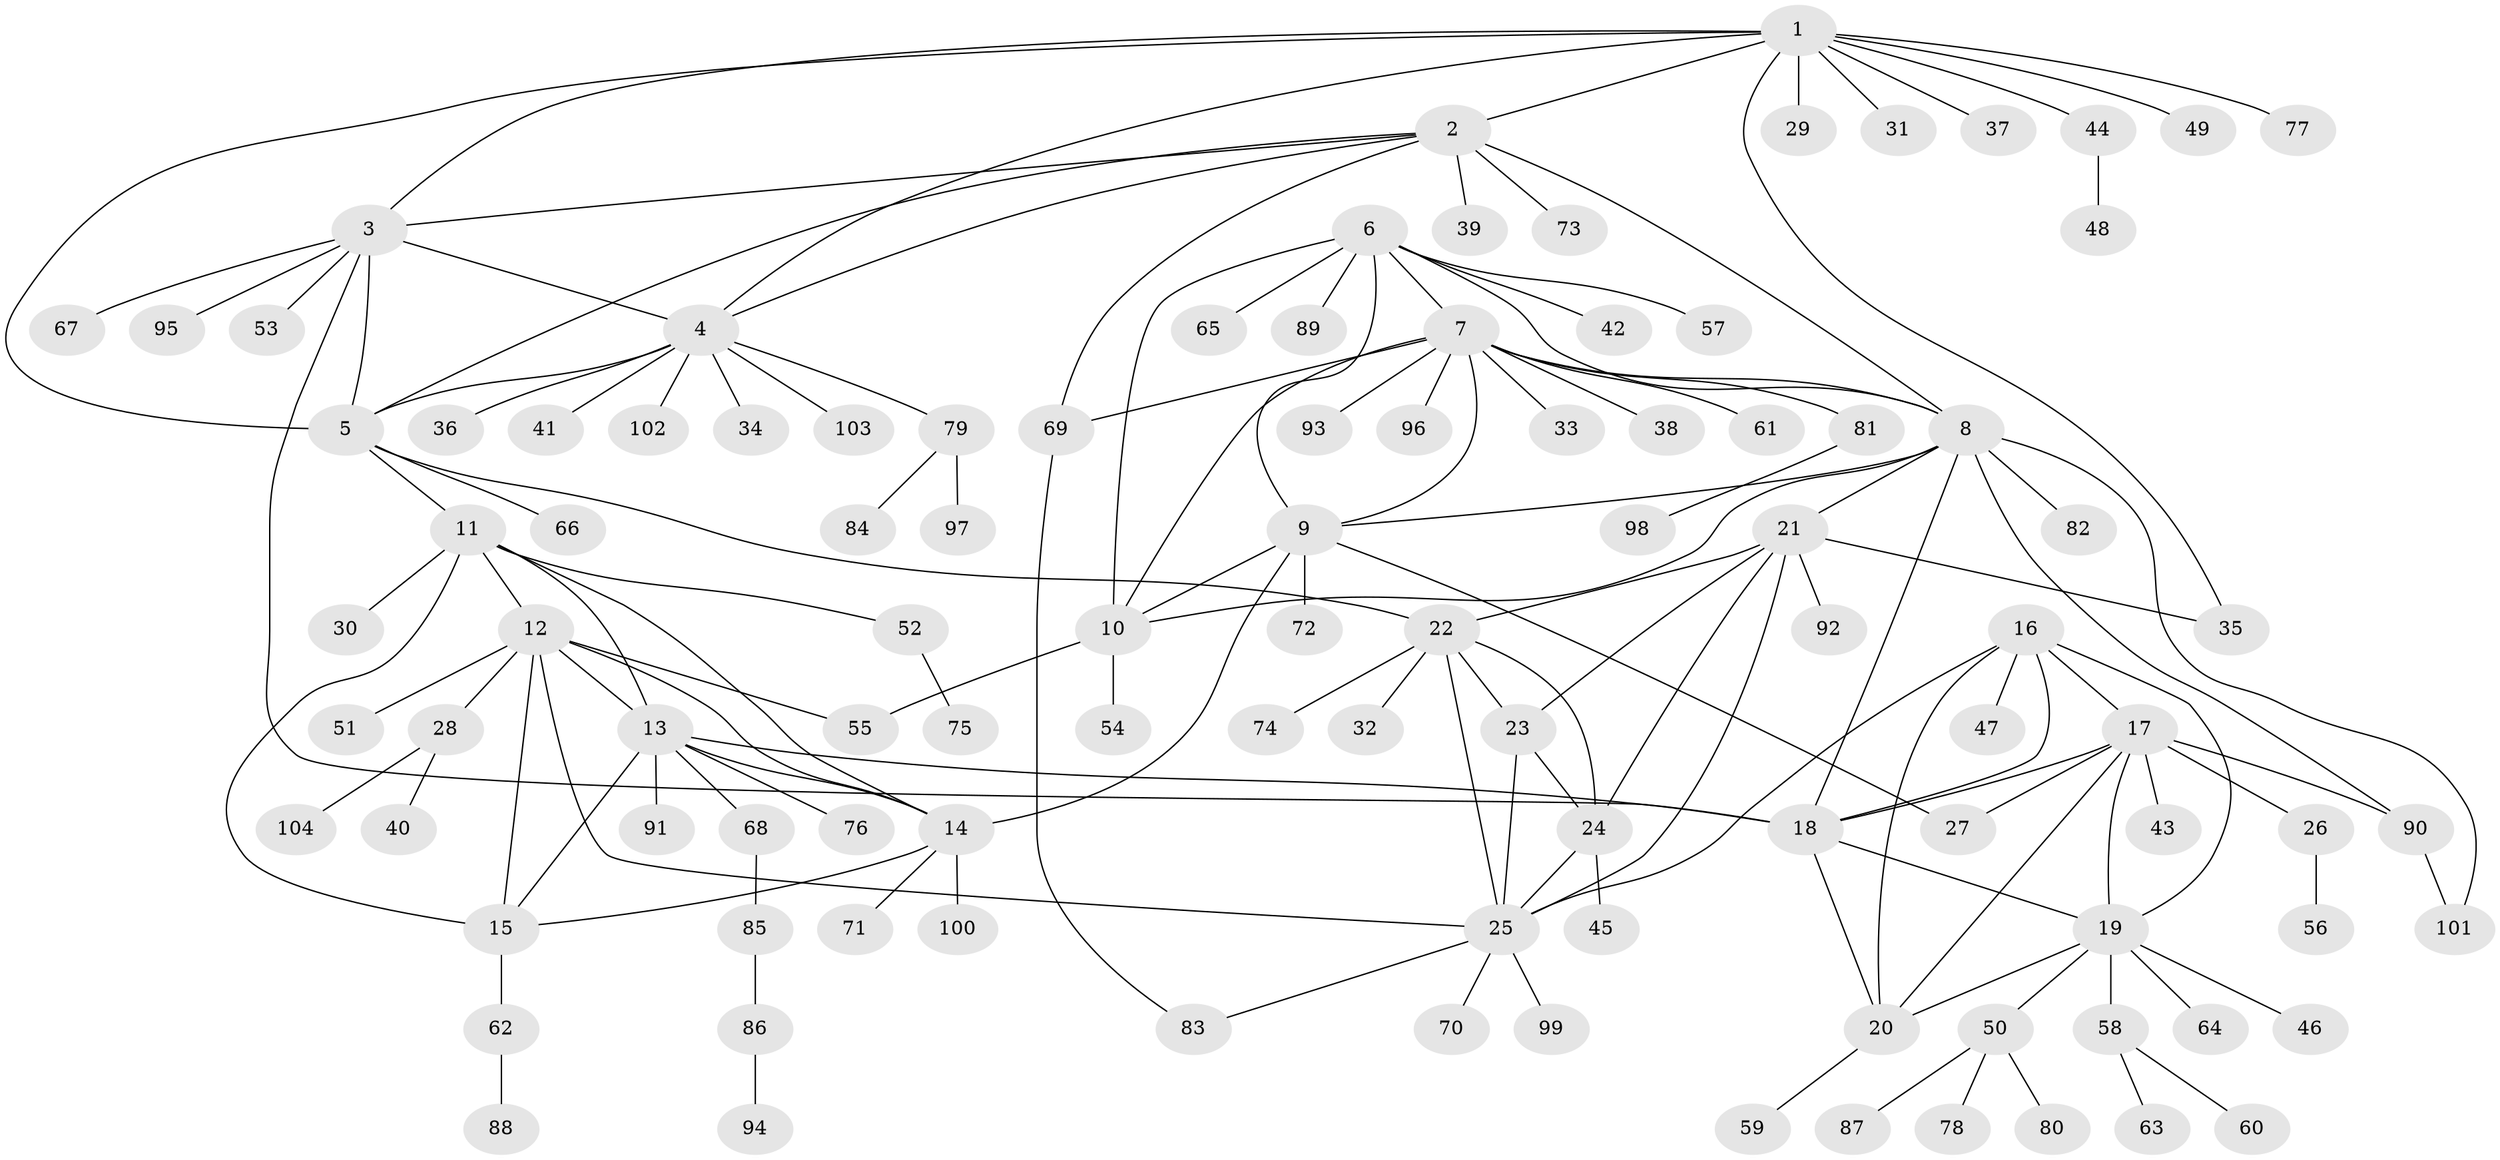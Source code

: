 // Generated by graph-tools (version 1.1) at 2025/15/03/09/25 04:15:47]
// undirected, 104 vertices, 146 edges
graph export_dot {
graph [start="1"]
  node [color=gray90,style=filled];
  1;
  2;
  3;
  4;
  5;
  6;
  7;
  8;
  9;
  10;
  11;
  12;
  13;
  14;
  15;
  16;
  17;
  18;
  19;
  20;
  21;
  22;
  23;
  24;
  25;
  26;
  27;
  28;
  29;
  30;
  31;
  32;
  33;
  34;
  35;
  36;
  37;
  38;
  39;
  40;
  41;
  42;
  43;
  44;
  45;
  46;
  47;
  48;
  49;
  50;
  51;
  52;
  53;
  54;
  55;
  56;
  57;
  58;
  59;
  60;
  61;
  62;
  63;
  64;
  65;
  66;
  67;
  68;
  69;
  70;
  71;
  72;
  73;
  74;
  75;
  76;
  77;
  78;
  79;
  80;
  81;
  82;
  83;
  84;
  85;
  86;
  87;
  88;
  89;
  90;
  91;
  92;
  93;
  94;
  95;
  96;
  97;
  98;
  99;
  100;
  101;
  102;
  103;
  104;
  1 -- 2;
  1 -- 3;
  1 -- 4;
  1 -- 5;
  1 -- 29;
  1 -- 31;
  1 -- 35;
  1 -- 37;
  1 -- 44;
  1 -- 49;
  1 -- 77;
  2 -- 3;
  2 -- 4;
  2 -- 5;
  2 -- 8;
  2 -- 39;
  2 -- 69;
  2 -- 73;
  3 -- 4;
  3 -- 5;
  3 -- 18;
  3 -- 53;
  3 -- 67;
  3 -- 95;
  4 -- 5;
  4 -- 34;
  4 -- 36;
  4 -- 41;
  4 -- 79;
  4 -- 102;
  4 -- 103;
  5 -- 11;
  5 -- 22;
  5 -- 66;
  6 -- 7;
  6 -- 8;
  6 -- 9;
  6 -- 10;
  6 -- 42;
  6 -- 57;
  6 -- 65;
  6 -- 89;
  7 -- 8;
  7 -- 9;
  7 -- 10;
  7 -- 33;
  7 -- 38;
  7 -- 61;
  7 -- 69;
  7 -- 81;
  7 -- 93;
  7 -- 96;
  8 -- 9;
  8 -- 10;
  8 -- 18;
  8 -- 21;
  8 -- 82;
  8 -- 90;
  8 -- 101;
  9 -- 10;
  9 -- 14;
  9 -- 27;
  9 -- 72;
  10 -- 54;
  10 -- 55;
  11 -- 12;
  11 -- 13;
  11 -- 14;
  11 -- 15;
  11 -- 30;
  11 -- 52;
  12 -- 13;
  12 -- 14;
  12 -- 15;
  12 -- 25;
  12 -- 28;
  12 -- 51;
  12 -- 55;
  13 -- 14;
  13 -- 15;
  13 -- 18;
  13 -- 68;
  13 -- 76;
  13 -- 91;
  14 -- 15;
  14 -- 71;
  14 -- 100;
  15 -- 62;
  16 -- 17;
  16 -- 18;
  16 -- 19;
  16 -- 20;
  16 -- 25;
  16 -- 47;
  17 -- 18;
  17 -- 19;
  17 -- 20;
  17 -- 26;
  17 -- 27;
  17 -- 43;
  17 -- 90;
  18 -- 19;
  18 -- 20;
  19 -- 20;
  19 -- 46;
  19 -- 50;
  19 -- 58;
  19 -- 64;
  20 -- 59;
  21 -- 22;
  21 -- 23;
  21 -- 24;
  21 -- 25;
  21 -- 35;
  21 -- 92;
  22 -- 23;
  22 -- 24;
  22 -- 25;
  22 -- 32;
  22 -- 74;
  23 -- 24;
  23 -- 25;
  24 -- 25;
  24 -- 45;
  25 -- 70;
  25 -- 83;
  25 -- 99;
  26 -- 56;
  28 -- 40;
  28 -- 104;
  44 -- 48;
  50 -- 78;
  50 -- 80;
  50 -- 87;
  52 -- 75;
  58 -- 60;
  58 -- 63;
  62 -- 88;
  68 -- 85;
  69 -- 83;
  79 -- 84;
  79 -- 97;
  81 -- 98;
  85 -- 86;
  86 -- 94;
  90 -- 101;
}
